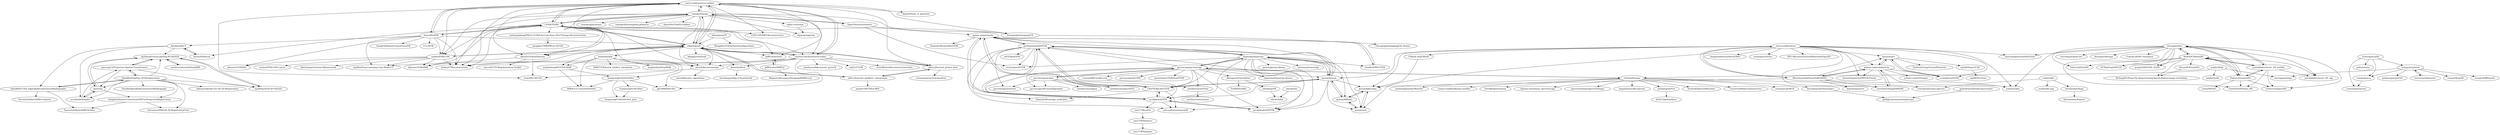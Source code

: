digraph G {
"astra-toolbox/astra-toolbox" -> "tomopy/tomopy"
"astra-toolbox/astra-toolbox" -> "CERN/TIGRE"
"astra-toolbox/astra-toolbox" -> "odlgroup/odl"
"astra-toolbox/astra-toolbox" -> "matteo-ronchetti/torch-radon"
"astra-toolbox/astra-toolbox" -> "ahendriksen/tomosipo"
"astra-toolbox/astra-toolbox" -> "SimonRit/RTK"
"astra-toolbox/astra-toolbox" -> "dkazanc/TomoPhantom"
"astra-toolbox/astra-toolbox" -> "adler-j/learned_primal_dual"
"astra-toolbox/astra-toolbox" -> "csyben/PYRO-NN"
"astra-toolbox/astra-toolbox" -> "JeffFessler/mirt"
"astra-toolbox/astra-toolbox" -> "leehoy/CTReconstruction"
"astra-toolbox/astra-toolbox" -> "dmpelt/foam_ct_phantom"
"astra-toolbox/astra-toolbox" -> "LAVI-USP/DBT-Reconstruction"
"astra-toolbox/astra-toolbox" -> "TomographicImaging/CIL"
"astra-toolbox/astra-toolbox" -> "cicwi/RECAST3D"
"albarji/proxTV" -> "odlgroup/odl"
"albarji/proxTV" -> "WanglifuCV/TotalVariationAlgorithms"
"odlgroup/odl" -> "adler-j/learned_primal_dual"
"odlgroup/odl" -> "astra-toolbox/astra-toolbox"
"odlgroup/odl" -> "csyben/PYRO-NN"
"odlgroup/odl" -> "adler-j/learned_gradient_tomography"
"odlgroup/odl" -> "matteo-ronchetti/torch-radon"
"odlgroup/odl" -> "CERN/TIGRE"
"odlgroup/odl" -> "dkazanc/TomoPhantom"
"odlgroup/odl" -> "JeffFessler/mirt"
"odlgroup/odl" -> "yanbozhang007/CNN-MAR"
"odlgroup/odl" -> "ahendriksen/tomosipo"
"odlgroup/odl" -> "jleuschn/dival"
"odlgroup/odl" -> "tomopy/tomopy"
"odlgroup/odl" -> "hkaggarwal/modl" ["e"=1]
"odlgroup/odl" -> "leehoy/CTReconstruction"
"odlgroup/odl" -> "liaohaofu/adn"
"liyues/PatRecon" -> "kylekma/X2CT"
"nghia-vo/sarepy" -> "algotom/algotom"
"radis/radis" -> "erwanp/awesome-spectra"
"radis/radis" -> "hitranonline/hapi"
"radis/radis" -> "suzil/radis-app"
"mathiasunberath/DeepDRR" -> "rg2/DeepFluoroLabeling-IPCAI2020"
"dkazanc/TomoPhantom" -> "dkazanc/ToMoBAR"
"dkazanc/TomoPhantom" -> "vais-ral/CCPi-Regularisation-Toolkit"
"dkazanc/TomoPhantom" -> "cicwi/RECAST3D"
"pycroscopy/atomai" -> "ziatdinovmax/pyroVED"
"pycroscopy/atomai" -> "ziatdinovmax/GPim"
"pycroscopy/atomai" -> "pycroscopy/stemtool"
"pycroscopy/atomai" -> "ziatdinovmax/gpax"
"pycroscopy/atomai" -> "pycroscopy/AICrystallographer"
"pycroscopy/atomai" -> "pycroscopy/pycroscopy"
"fabio86d/CUDA_DigitallyReconstructedRadiographs" -> "fabio86d/HipHop_2D3Dregistration"
"fabio86d/CUDA_DigitallyReconstructedRadiographs" -> "PayamZandiyeh/DRR-Studies"
"fabio86d/CUDA_DigitallyReconstructedRadiographs" -> "SeverineHabert/DRR-renderer"
"fabio86d/HipHop_2D3Dregistration" -> "fabio86d/CUDA_DigitallyReconstructedRadiographs"
"fabio86d/HipHop_2D3Dregistration" -> "rg2/DeepFluoroLabeling-IPCAI2020"
"fabio86d/HipHop_2D3Dregistration" -> "lekooooook/Opt-GO-3D-2D-Registration"
"fabio86d/HipHop_2D3Dregistration" -> "rg2/Regi2D3D-IPCAI2020"
"fabio86d/HipHop_2D3Dregistration" -> "gaocong13/Projective-Spatial-Transformers"
"fabio86d/HipHop_2D3Dregistration" -> "chiconasa3000/2D-3D-RegistrationTool"
"fabio86d/HipHop_2D3Dregistration" -> "InsightSoftwareConsortium/ITKTwoProjectionRegistration"
"fabio86d/HipHop_2D3Dregistration" -> "Hconk/DigitallyReconstructedRadiograph"
"fabio86d/HipHop_2D3Dregistration" -> "rg2/xreg"
"fabio86d/HipHop_2D3Dregistration" -> "arcadelab/deepdrr"
"kylekma/X2CT" -> "liyues/PatRecon"
"kylekma/X2CT" -> "fabio86d/CUDA_DigitallyReconstructedRadiographs"
"kylekma/X2CT" -> "arcadelab/deepdrr"
"kylekma/X2CT" -> "rg2/DeepFluoroLabeling-IPCAI2020"
"CERN/TIGRE" -> "astra-toolbox/astra-toolbox"
"CERN/TIGRE" -> "tomopy/tomopy"
"CERN/TIGRE" -> "odlgroup/odl"
"CERN/TIGRE" -> "SimonRit/RTK"
"CERN/TIGRE" -> "JeffFessler/mirt"
"CERN/TIGRE" -> "LAVI-USP/DBT-Reconstruction"
"CERN/TIGRE" -> "liyues/PatRecon"
"CERN/TIGRE" -> "matteo-ronchetti/torch-radon"
"CERN/TIGRE" -> "leehoy/CTReconstruction"
"CERN/TIGRE" -> "csyben/PYRO-NN"
"CERN/TIGRE" -> "dkazanc/TomoPhantom"
"CERN/TIGRE" -> "TomographicImaging/CIL"
"CERN/TIGRE" -> "dkazanc/ToMoBAR"
"CERN/TIGRE" -> "ahendriksen/tomosipo"
"CERN/TIGRE" -> "xuehangzheng/PWLS-ULTRA-for-Low-Dose-3D-CT-Image-Reconstruction"
"SimonRit/RTK" -> "astra-toolbox/astra-toolbox"
"SimonRit/RTK" -> "CERN/TIGRE"
"SimonRit/RTK" -> "ma0ho/Deep-Learning-Cone-Beam-CT"
"SimonRit/RTK" -> "csyben/PYRO-NN"
"SimonRit/RTK" -> "UCL/STIR" ["e"=1]
"SimonRit/RTK" -> "leehoy/CTReconstruction"
"SimonRit/RTK" -> "akmaier/CONRAD"
"SimonRit/RTK" -> "odlgroup/odl"
"SimonRit/RTK" -> "kylekma/X2CT"
"SimonRit/RTK" -> "InsightSoftwareConsortium/ITK" ["e"=1]
"MultiDIC/MultiDIC" -> "justinblaber/ncorr_2D_matlab"
"MultiDIC/MultiDIC" -> "dicengine/dice"
"MultiDIC/MultiDIC" -> "PolymerGuy/muDIC"
"MultiDIC/MultiDIC" -> "justinblaber/ncorr_2D_cpp"
"MultiDIC/MultiDIC" -> "SolavLab/DuoDIC"
"MultiDIC/MultiDIC" -> "DreamIP/StrainNet"
"MultiDIC/MultiDIC" -> "SUMatEng/ADIC2D"
"MultiDIC/MultiDIC" -> "RuYangNU/Deep-Dic-deep-learning-based-digital-image-correlation"
"MultiDIC/MultiDIC" -> "jyang526843/2D_ALDIC"
"wojdyr/fityk" -> "wojdyr/xylib"
"wojdyr/fityk" -> "mretegan/crispy"
"wojdyr/fityk" -> "charlesll/rampy"
"gaocong13/Projective-Spatial-Transformers" -> "rg2/DeepFluoroLabeling-IPCAI2020"
"gaocong13/Projective-Spatial-Transformers" -> "rg2/Regi2D3D-IPCAI2020"
"gaocong13/Projective-Spatial-Transformers" -> "fabio86d/HipHop_2D3Dregistration"
"gaocong13/Projective-Spatial-Transformers" -> "rg2/xreg"
"liaohaofu/adn" -> "yanbozhang007/CNN-MAR"
"liaohaofu/adn" -> "zjk1988/DAN-Net"
"liaohaofu/adn" -> "hongwang01/InDuDoNet"
"liaohaofu/adn" -> "NAIST-ICB/metal_artifact_simulation"
"liaohaofu/adn" -> "mughanibu/DeepMAR"
"liaohaofu/adn" -> "MIRACLE-Center/DuDoNet"
"DreamIP/StrainNet" -> "RuYangNU/Deep-Dic-deep-learning-based-digital-image-correlation"
"rquey/neper" -> "acmelab-ua/FEPX"
"rquey/neper" -> "ngrilli/Neper2CAE"
"rquey/neper" -> "TarletonGroup/CrystalPlasticity"
"rquey/neper" -> "prisms-center/plasticity"
"zmzhang/airPLS" -> "derb12/pybaselines"
"hyperspy/hyperspy" -> "pyxem/pyxem"
"hyperspy/hyperspy" -> "py4dstem/py4DSTEM"
"hyperspy/hyperspy" -> "LiberTEM/LiberTEM"
"hyperspy/hyperspy" -> "hyperspy/hyperspy-demos"
"hyperspy/hyperspy" -> "pycroscopy/pycroscopy"
"hyperspy/hyperspy" -> "prism-em/prismatic"
"hyperspy/hyperspy" -> "jacobjma/abTEM"
"hyperspy/hyperspy" -> "nion-software/nionswift"
"hyperspy/hyperspy" -> "ercius/openNCEM"
"hyperspy/hyperspy" -> "Ivanlh20/MULTEM"
"hyperspy/hyperspy" -> "pyxem/diffsims"
"hyperspy/hyperspy" -> "jacobjma/PyQSTEM"
"hyperspy/hyperspy" -> "pyxem/orix"
"hyperspy/hyperspy" -> "pyxem/pyxem-demos"
"hyperspy/hyperspy" -> "niermann/temscript"
"OpenChemistry/tomviz" -> "prism-em/prismatic"
"OpenChemistry/tomviz" -> "ercius/openNCEM"
"OpenChemistry/tomviz" -> "tomopy/tomopy"
"PolymerGuy/muDIC" -> "dicengine/dice"
"PolymerGuy/muDIC" -> "MultiDIC/MultiDIC"
"PolymerGuy/muDIC" -> "texm/PReDIC"
"PolymerGuy/muDIC" -> "ChrisEberl/Python_DIC"
"PolymerGuy/muDIC" -> "justinblaber/ncorr_2D_matlab"
"PolymerGuy/muDIC" -> "Geod-Geom/py2DIC"
"csyben/PYRO-NN" -> "csyben/PYRO-NN-Layers"
"csyben/PYRO-NN" -> "ma0ho/Deep-Learning-Cone-Beam-CT"
"csyben/PYRO-NN" -> "kbreininger/tutorial-dlframework"
"csyben/PYRO-NN" -> "leehoy/CTReconstruction"
"csyben/PYRO-NN" -> "odlgroup/odl"
"csyben/PYRO-NN" -> "dkazanc/ToMoBAR"
"csyben/PYRO-NN" -> "akmaier/CONRAD"
"adler-j/learned_primal_dual" -> "odlgroup/odl"
"adler-j/learned_primal_dual" -> "adler-j/learned_gradient_tomography"
"adler-j/learned_primal_dual" -> "cetmann/pytorch-primaldual"
"hongwang01/InDuDoNet" -> "zjk1988/DAN-Net"
"hongwang01/InDuDoNet" -> "hongwang01/ACDNet"
"hongwang01/InDuDoNet" -> "hongwang01/InDuDoNet_plus"
"hongwang01/InDuDoNet" -> "MIRACLE-Center/DuDoNet"
"dicengine/dice" -> "MultiDIC/MultiDIC"
"dicengine/dice" -> "PolymerGuy/muDIC"
"dicengine/dice" -> "justinblaber/ncorr_2D_matlab"
"dicengine/dice" -> "vincentjzy/OpenCorr"
"dicengine/dice" -> "justinblaber/ncorr_2D_cpp"
"dicengine/dice" -> "Geod-Geom/py2DIC"
"dicengine/dice" -> "SolavLab/DuoDIC"
"dicengine/dice" -> "ChrisEberl/Python_DIC"
"dicengine/dice" -> "dicengine/dicegui"
"dicengine/dice" -> "marcoalopez/GrainSizeTools"
"dicengine/dice" -> "stabix/stabix"
"dicengine/dice" -> "FranckLab/DIC-Simulator"
"dicengine/dice" -> "SUMatEng/ADIC2D"
"dicengine/dice" -> "jyang526843/2D_ALDIC"
"tomopy/tomopy" -> "astra-toolbox/astra-toolbox"
"tomopy/tomopy" -> "dkazanc/TomoPhantom"
"tomopy/tomopy" -> "CERN/TIGRE"
"tomopy/tomopy" -> "nghia-vo/sarepy"
"tomopy/tomopy" -> "TomographicImaging/CIL"
"tomopy/tomopy" -> "odlgroup/odl"
"tomopy/tomopy" -> "tomography/xlearn"
"tomopy/tomopy" -> "csyben/PYRO-NN"
"tomopy/tomopy" -> "ahendriksen/tomosipo"
"tomopy/tomopy" -> "tomopedia/tomopedia.github.io"
"tomopy/tomopy" -> "leehoy/CTReconstruction"
"tomopy/tomopy" -> "algotom/algotom"
"tomopy/tomopy" -> "dmici/NeuTomPy-toolbox"
"tomopy/tomopy" -> "OpenChemistry/tomviz"
"tomopy/tomopy" -> "matteo-ronchetti/torch-radon"
"pycroscopy/pycroscopy" -> "charlesll/rampy"
"pycroscopy/pycroscopy" -> "py4dstem/py4DSTEM"
"pycroscopy/pycroscopy" -> "pycroscopy/atomai"
"pycroscopy/pycroscopy" -> "pyxem/pyxem"
"pycroscopy/pycroscopy" -> "hyperspy/hyperspy"
"pycroscopy/pycroscopy" -> "jacobjma/abTEM"
"pycroscopy/pycroscopy" -> "pycroscopy/pyUSID"
"pycroscopy/pycroscopy" -> "pycroscopy/AICrystallographer"
"pycroscopy/pycroscopy" -> "LiberTEM/LiberTEM"
"pycroscopy/pycroscopy" -> "ziatdinovmax/GPim"
"pycroscopy/pycroscopy" -> "LaurentRDC/scikit-ued"
"pycroscopy/pycroscopy" -> "dkriegner/xrayutilities"
"pycroscopy/pycroscopy" -> "jacobjma/PyQSTEM"
"pycroscopy/pycroscopy" -> "quantitativeTEM/StatSTEM"
"pycroscopy/pycroscopy" -> "hyperspy/hyperspy-demos"
"eisenforschung/DAMASK" -> "prisms-center/plasticity"
"bruceravel/demeter" -> "xraypy/xraylarch"
"rg2/DeepFluoroLabeling-IPCAI2020" -> "rg2/Regi2D3D-IPCAI2020"
"rg2/DeepFluoroLabeling-IPCAI2020" -> "gaocong13/Projective-Spatial-Transformers"
"rg2/DeepFluoroLabeling-IPCAI2020" -> "mathiasunberath/DeepDRR"
"rg2/DeepFluoroLabeling-IPCAI2020" -> "rg2/xreg"
"rg2/Regi2D3D-IPCAI2020" -> "rg2/DeepFluoroLabeling-IPCAI2020"
"tschoonj/xraylib" -> "tschoonj/xmimsim"
"tschoonj/xraylib" -> "vasole/pymca"
"tschoonj/xraylib" -> "xraypy/xraylarch"
"tschoonj/xraylib" -> "golosio/xrmc"
"silx-kit/silx" -> "silx-kit/fabio"
"justinblaber/ncorr_2D_matlab" -> "MultiDIC/MultiDIC"
"justinblaber/ncorr_2D_matlab" -> "justinblaber/ncorr_2D_cpp"
"justinblaber/ncorr_2D_matlab" -> "ChrisEberl/Python_DIC"
"justinblaber/ncorr_2D_matlab" -> "PolymerGuy/muDIC"
"justinblaber/ncorr_2D_matlab" -> "Geod-Geom/py2DIC"
"justinblaber/ncorr_2D_matlab" -> "dicengine/dice"
"py4dstem/py4DSTEM" -> "LiberTEM/LiberTEM"
"py4dstem/py4DSTEM" -> "jacobjma/abTEM"
"py4dstem/py4DSTEM" -> "prism-em/prismatic"
"py4dstem/py4DSTEM" -> "pyxem/pyxem"
"py4dstem/py4DSTEM" -> "ercius/openNCEM"
"py4dstem/py4DSTEM" -> "abTEM/abTEM"
"py4dstem/py4DSTEM" -> "nion-software/nionswift"
"py4dstem/py4DSTEM" -> "hyperspy/hyperspy"
"py4dstem/py4DSTEM" -> "HamishGBrown/py_multislice"
"py4dstem/py4DSTEM" -> "jacobjma/PyQSTEM"
"py4dstem/py4DSTEM" -> "pycroscopy/stemtool"
"ngrilli/Neper2CAE" -> "ngrilli/PyCiGen"
"InsightSoftwareConsortium/ITKTwoProjectionRegistration" -> "chiconasa3000/2D-3D-RegistrationTool"
"InsightSoftwareConsortium/ITKTwoProjectionRegistration" -> "PayamZandiyeh/DRR-Studies"
"arcadelab/deepdrr" -> "rg2/xreg"
"arcadelab/deepdrr" -> "gaocong13/Projective-Spatial-Transformers"
"mtex-toolbox/mtex" -> "stabix/stabix"
"mtex-toolbox/mtex" -> "BlueQuartzSoftware/DREAM3D"
"mtex-toolbox/mtex" -> "prisms-center/plasticity"
"mtex-toolbox/mtex" -> "acmelab-ua/FEPX"
"mtex-toolbox/mtex" -> "pyxem/orix"
"mtex-toolbox/mtex" -> "rquey/neper"
"mtex-toolbox/mtex" -> "pyxem/kikuchipy"
"mtex-toolbox/mtex" -> "eisenforschung/DAMASK"
"mtex-toolbox/mtex" -> "benjaminbritton/AstroEBSD"
"mtex-toolbox/mtex" -> "usnistgov/texture"
"mtex-toolbox/mtex" -> "pyxem/pyxem"
"mtex-toolbox/mtex" -> "BYU-MicrostructureOfMaterials/OpenXY"
"mtex-toolbox/mtex" -> "marcoalopez/GrainSizeTools"
"mtex-toolbox/mtex" -> "EMsoft-org/EMsoft"
"mtex-toolbox/mtex" -> "DorianDepriester/MTEX2Gmsh"
"TomographicImaging/CIL" -> "TomographicImaging/CIL-Demos"
"pyxem/diffsims" -> "pyxem/orix"
"pyxem/diffsims" -> "pyxem/kikuchipy"
"pyxem/diffsims" -> "pyxem/pyxem"
"pyxem/kikuchipy" -> "pyxem/orix"
"pyxem/kikuchipy" -> "pyxem/diffsims"
"pyxem/orix" -> "pyxem/kikuchipy"
"pyxem/orix" -> "pyxem/diffsims"
"pyxem/pyxem" -> "pyxem/diffsims"
"pyxem/pyxem" -> "pyxem/orix"
"pyxem/pyxem" -> "py4dstem/py4DSTEM"
"pyxem/pyxem" -> "LiberTEM/LiberTEM"
"pyxem/pyxem" -> "pyxem/kikuchipy"
"pyxem/pyxem" -> "hyperspy/hyperspy"
"pyxem/pyxem" -> "prism-em/prismatic"
"pyxem/pyxem" -> "jacobjma/PyQSTEM"
"pyxem/pyxem" -> "jacobjma/abTEM"
"LiberTEM/LiberTEM" -> "py4dstem/py4DSTEM"
"LiberTEM/LiberTEM" -> "nion-software/nionswift"
"LiberTEM/LiberTEM" -> "prism-em/prismatic"
"LiberTEM/LiberTEM" -> "jacobjma/abTEM"
"LiberTEM/LiberTEM" -> "pyxem/pyxem"
"LiberTEM/LiberTEM" -> "HamishGBrown/py_multislice"
"vasole/pymca" -> "tschoonj/xmimsim"
"JeffFessler/mirt" -> "JeffFessler/MIRT.jl"
"qedsoftware/brukeropusreader" -> "philipp-baumann/simplerspec"
"LaurentRDC/scikit-ued" -> "jacobjma/abTEM"
"charlesll/rampy" -> "pycroscopy/pycroscopy"
"charlesll/rampy" -> "erwanp/awesome-spectra"
"charlesll/rampy" -> "raman-noodles/Raman-noodles"
"charlesll/rampy" -> "DerekKaknes/raman"
"charlesll/rampy" -> "btjones-me/raman_spectroscopy"
"charlesll/rampy" -> "spectrochempy/spectrochempy"
"charlesll/rampy" -> "hugadams/scikit-spectra"
"charlesll/rampy" -> "feranick/SpectralMachine"
"charlesll/rampy" -> "zmzhang/airPLS"
"charlesll/rampy" -> "Gscorreia89/pyChemometrics"
"charlesll/rampy" -> "bryanhanson/ChemoSpec"
"charlesll/rampy" -> "usnistgov/pyMCR"
"charlesll/rampy" -> "zmzhang/baselineWavelet"
"JeffFessler/MIRT.jl" -> "JeffFessler/mirt"
"JeffFessler/MIRT.jl" -> "MagneticResonanceImaging/MRIReco.jl" ["e"=1]
"matteo-ronchetti/torch-radon" -> "ahendriksen/tomosipo"
"matteo-ronchetti/torch-radon" -> "jonzhaocn/fbpconvnet_pytorch"
"matteo-ronchetti/torch-radon" -> "odlgroup/odl"
"matteo-ronchetti/torch-radon" -> "leehoy/CTReconstruction"
"matteo-ronchetti/torch-radon" -> "xwj01/CTLIB"
"matteo-ronchetti/torch-radon" -> "adler-j/learned_primal_dual"
"matteo-ronchetti/torch-radon" -> "ma0ho/Deep-Learning-Cone-Beam-CT"
"matteo-ronchetti/torch-radon" -> "jleuschn/dival"
"matteo-ronchetti/torch-radon" -> "astra-toolbox/astra-toolbox"
"matteo-ronchetti/torch-radon" -> "zjk1988/DAN-Net"
"matteo-ronchetti/torch-radon" -> "cicwi/WalnutReconstructionCodes"
"prism-em/prismatic" -> "Ivanlh20/MULTEM"
"prism-em/prismatic" -> "py4dstem/py4DSTEM"
"prism-em/prismatic" -> "HamishGBrown/MuSTEM"
"prism-em/prismatic" -> "LiberTEM/LiberTEM"
"prism-em/prismatic" -> "jacobjma/abTEM"
"ahendriksen/tomosipo" -> "ahendriksen/ts_algorithms"
"ahendriksen/tomosipo" -> "cicwi/RECAST3D"
"jacobjma/PyQSTEM" -> "jacobjma/abTEM"
"seto77/ReciPro" -> "seto77/PDIndexer"
"dkriegner/xrayutilities" -> "silx-kit/pyFAI"
"dkriegner/xrayutilities" -> "PyXRD/PyXRD"
"xraypy/xraylarch" -> "bruceravel/demeter"
"xraypy/xraylarch" -> "xraypy/XrayDB"
"xraypy/xraylarch" -> "xraypy/feff85exafs"
"xraypy/xraylarch" -> "gudasergey/pyFitIt"
"xraypy/xraylarch" -> "vasole/pymca"
"xraypy/xraylarch" -> "mretegan/crispy"
"rg2/xreg" -> "rg2/DeepFluoroLabeling-IPCAI2020"
"rg2/xreg" -> "arcadelab/deepdrr"
"rg2/xreg" -> "InsightSoftwareConsortium/ITKTwoProjectionRegistration"
"silx-kit/pyFAI" -> "silx-kit/fabio"
"BlueQuartzSoftware/DREAM3D" -> "prisms-center/plasticity"
"BlueQuartzSoftware/DREAM3D" -> "eisenforschung/DAMASK"
"BlueQuartzSoftware/DREAM3D" -> "mtex-toolbox/mtex"
"BlueQuartzSoftware/DREAM3D" -> "stabix/stabix"
"BlueQuartzSoftware/DREAM3D" -> "rquey/neper"
"BlueQuartzSoftware/DREAM3D" -> "heprom/pymicro"
"BlueQuartzSoftware/DREAM3D" -> "pyxem/kikuchipy"
"adler-j/learned_gradient_tomography" -> "adler-j/learned_primal_dual"
"adler-j/learned_gradient_tomography" -> "odlgroup/odl"
"adler-j/learned_gradient_tomography" -> "maybe198376/LEARN"
"yanbozhang007/CNN-MAR" -> "hongwang01/InDuDoNet"
"yanbozhang007/CNN-MAR" -> "MIRACLE-Center/DuDoNet"
"prisms-center/plasticity" -> "prisms-center/Fatigue"
"prisms-center/plasticity" -> "acmelab-ua/FEPX"
"prisms-center/plasticity" -> "eisenforschung/DAMASK"
"prisms-center/plasticity" -> "stabix/stabix"
"prisms-center/plasticity" -> "BlueQuartzSoftware/DREAM3D"
"prisms-center/plasticity" -> "DorianDepriester/MTEX2Gmsh"
"prisms-center/plasticity" -> "rquey/neper"
"Ivanlh20/MULTEM" -> "prism-em/prismatic"
"jleuschn/dival" -> "oterobaguer/dip-ct-benchmark"
"jacobjma/abTEM" -> "jacobjma/PyQSTEM"
"jacobjma/abTEM" -> "py4dstem/py4DSTEM"
"jacobjma/abTEM" -> "nion-software/nionswift"
"jacobjma/abTEM" -> "prism-em/prismatic"
"jacobjma/abTEM" -> "LiberTEM/LiberTEM"
"jacobjma/abTEM" -> "seto77/ReciPro"
"EMsoft-org/EMsoft" -> "pyxem/kikuchipy"
"ziatdinovmax/GPim" -> "ziatdinovmax/atomai"
"acmelab-ua/FEPX" -> "rquey/neper"
"hitranonline/hapi" -> "hitranonline/hapiest"
"xuehangzheng/PWLS-ULTRA-for-Low-Dose-3D-CT-Image-Reconstruction" -> "pengbao7598/PWLS-CSCGR"
"bryanhanson/ChemoSpec" -> "philipp-baumann/simplerspec"
"seto77/PDIndexer" -> "seto77/IPAnalyzer"
"hongwang01/ACDNet" -> "hongwang01/InDuDoNet_plus"
"astra-toolbox/astra-toolbox" ["l"="27.547,36.061"]
"tomopy/tomopy" ["l"="27.564,36.091"]
"CERN/TIGRE" ["l"="27.563,36.068"]
"odlgroup/odl" ["l"="27.551,36.043"]
"matteo-ronchetti/torch-radon" ["l"="27.535,36.047"]
"ahendriksen/tomosipo" ["l"="27.533,36.069"]
"SimonRit/RTK" ["l"="27.585,36.044"]
"dkazanc/TomoPhantom" ["l"="27.548,36.081"]
"adler-j/learned_primal_dual" ["l"="27.528,36.034"]
"csyben/PYRO-NN" ["l"="27.584,36.06"]
"JeffFessler/mirt" ["l"="27.512,36.064"]
"leehoy/CTReconstruction" ["l"="27.567,36.055"]
"dmpelt/foam_ct_phantom" ["l"="27.514,36.051"]
"LAVI-USP/DBT-Reconstruction" ["l"="27.533,36.083"]
"TomographicImaging/CIL" ["l"="27.545,36.094"]
"cicwi/RECAST3D" ["l"="27.524,36.077"]
"albarji/proxTV" ["l"="27.501,35.996"]
"WanglifuCV/TotalVariationAlgorithms" ["l"="27.48,35.979"]
"adler-j/learned_gradient_tomography" ["l"="27.52,36.023"]
"yanbozhang007/CNN-MAR" ["l"="27.567,36.004"]
"jleuschn/dival" ["l"="27.539,36.019"]
"hkaggarwal/modl" ["l"="28.316,36.062"]
"liaohaofu/adn" ["l"="27.551,35.993"]
"liyues/PatRecon" ["l"="27.62,36.029"]
"kylekma/X2CT" ["l"="27.647,36.01"]
"nghia-vo/sarepy" ["l"="27.567,36.121"]
"algotom/algotom" ["l"="27.557,36.113"]
"radis/radis" ["l"="27.754,36.413"]
"erwanp/awesome-spectra" ["l"="27.73,36.382"]
"hitranonline/hapi" ["l"="27.773,36.435"]
"suzil/radis-app" ["l"="27.749,36.428"]
"mathiasunberath/DeepDRR" ["l"="27.715,36.01"]
"rg2/DeepFluoroLabeling-IPCAI2020" ["l"="27.696,35.997"]
"dkazanc/ToMoBAR" ["l"="27.581,36.078"]
"vais-ral/CCPi-Regularisation-Toolkit" ["l"="27.528,36.106"]
"pycroscopy/atomai" ["l"="27.622,36.328"]
"ziatdinovmax/pyroVED" ["l"="27.63,36.349"]
"ziatdinovmax/GPim" ["l"="27.609,36.339"]
"pycroscopy/stemtool" ["l"="27.591,36.312"]
"ziatdinovmax/gpax" ["l"="27.646,36.341"]
"pycroscopy/AICrystallographer" ["l"="27.634,36.315"]
"pycroscopy/pycroscopy" ["l"="27.607,36.31"]
"fabio86d/CUDA_DigitallyReconstructedRadiographs" ["l"="27.671,35.975"]
"fabio86d/HipHop_2D3Dregistration" ["l"="27.702,35.971"]
"PayamZandiyeh/DRR-Studies" ["l"="27.674,35.954"]
"SeverineHabert/DRR-renderer" ["l"="27.656,35.96"]
"lekooooook/Opt-GO-3D-2D-Registration" ["l"="27.726,35.956"]
"rg2/Regi2D3D-IPCAI2020" ["l"="27.718,35.991"]
"gaocong13/Projective-Spatial-Transformers" ["l"="27.704,35.986"]
"chiconasa3000/2D-3D-RegistrationTool" ["l"="27.708,35.95"]
"InsightSoftwareConsortium/ITKTwoProjectionRegistration" ["l"="27.692,35.957"]
"Hconk/DigitallyReconstructedRadiograph" ["l"="27.726,35.969"]
"rg2/xreg" ["l"="27.69,35.981"]
"arcadelab/deepdrr" ["l"="27.678,35.992"]
"xuehangzheng/PWLS-ULTRA-for-Low-Dose-3D-CT-Image-Reconstruction" ["l"="27.512,36.095"]
"ma0ho/Deep-Learning-Cone-Beam-CT" ["l"="27.569,36.035"]
"UCL/STIR" ["l"="27.808,37.051"]
"akmaier/CONRAD" ["l"="27.611,36.047"]
"InsightSoftwareConsortium/ITK" ["l"="28.385,36.435"]
"MultiDIC/MultiDIC" ["l"="27.325,36.383"]
"justinblaber/ncorr_2D_matlab" ["l"="27.345,36.384"]
"dicengine/dice" ["l"="27.354,36.369"]
"PolymerGuy/muDIC" ["l"="27.347,36.396"]
"justinblaber/ncorr_2D_cpp" ["l"="27.33,36.395"]
"SolavLab/DuoDIC" ["l"="27.333,36.368"]
"DreamIP/StrainNet" ["l"="27.298,36.398"]
"SUMatEng/ADIC2D" ["l"="27.316,36.369"]
"RuYangNU/Deep-Dic-deep-learning-based-digital-image-correlation" ["l"="27.295,36.384"]
"jyang526843/2D_ALDIC" ["l"="27.325,36.36"]
"wojdyr/fityk" ["l"="27.779,36.348"]
"wojdyr/xylib" ["l"="27.805,36.344"]
"mretegan/crispy" ["l"="27.834,36.358"]
"charlesll/rampy" ["l"="27.698,36.34"]
"zjk1988/DAN-Net" ["l"="27.553,36.01"]
"hongwang01/InDuDoNet" ["l"="27.573,35.985"]
"NAIST-ICB/metal_artifact_simulation" ["l"="27.548,35.967"]
"mughanibu/DeepMAR" ["l"="27.536,35.976"]
"MIRACLE-Center/DuDoNet" ["l"="27.561,35.981"]
"rquey/neper" ["l"="27.418,36.29"]
"acmelab-ua/FEPX" ["l"="27.436,36.289"]
"ngrilli/Neper2CAE" ["l"="27.401,36.266"]
"TarletonGroup/CrystalPlasticity" ["l"="27.39,36.28"]
"prisms-center/plasticity" ["l"="27.421,36.306"]
"zmzhang/airPLS" ["l"="27.735,36.314"]
"derb12/pybaselines" ["l"="27.757,36.3"]
"hyperspy/hyperspy" ["l"="27.571,36.277"]
"pyxem/pyxem" ["l"="27.54,36.292"]
"py4dstem/py4DSTEM" ["l"="27.568,36.29"]
"LiberTEM/LiberTEM" ["l"="27.555,36.286"]
"hyperspy/hyperspy-demos" ["l"="27.604,36.284"]
"prism-em/prismatic" ["l"="27.556,36.265"]
"jacobjma/abTEM" ["l"="27.567,36.302"]
"nion-software/nionswift" ["l"="27.553,36.3"]
"ercius/openNCEM" ["l"="27.568,36.237"]
"Ivanlh20/MULTEM" ["l"="27.565,36.253"]
"pyxem/diffsims" ["l"="27.521,36.288"]
"jacobjma/PyQSTEM" ["l"="27.583,36.296"]
"pyxem/orix" ["l"="27.512,36.296"]
"pyxem/pyxem-demos" ["l"="27.597,36.265"]
"niermann/temscript" ["l"="27.589,36.253"]
"OpenChemistry/tomviz" ["l"="27.563,36.172"]
"texm/PReDIC" ["l"="27.345,36.415"]
"ChrisEberl/Python_DIC" ["l"="27.366,36.384"]
"Geod-Geom/py2DIC" ["l"="27.363,36.393"]
"csyben/PYRO-NN-Layers" ["l"="27.611,36.073"]
"kbreininger/tutorial-dlframework" ["l"="27.623,36.063"]
"cetmann/pytorch-primaldual" ["l"="27.502,36.021"]
"hongwang01/ACDNet" ["l"="27.589,35.968"]
"hongwang01/InDuDoNet_plus" ["l"="27.575,35.966"]
"vincentjzy/OpenCorr" ["l"="27.335,36.344"]
"dicengine/dicegui" ["l"="27.375,36.369"]
"marcoalopez/GrainSizeTools" ["l"="27.403,36.348"]
"stabix/stabix" ["l"="27.411,36.332"]
"FranckLab/DIC-Simulator" ["l"="27.359,36.35"]
"tomography/xlearn" ["l"="27.596,36.111"]
"tomopedia/tomopedia.github.io" ["l"="27.592,36.097"]
"dmici/NeuTomPy-toolbox" ["l"="27.579,36.111"]
"pycroscopy/pyUSID" ["l"="27.627,36.292"]
"LaurentRDC/scikit-ued" ["l"="27.583,36.326"]
"dkriegner/xrayutilities" ["l"="27.593,36.367"]
"quantitativeTEM/StatSTEM" ["l"="27.639,36.302"]
"eisenforschung/DAMASK" ["l"="27.44,36.3"]
"bruceravel/demeter" ["l"="27.88,36.382"]
"xraypy/xraylarch" ["l"="27.886,36.365"]
"tschoonj/xraylib" ["l"="27.924,36.371"]
"tschoonj/xmimsim" ["l"="27.929,36.388"]
"vasole/pymca" ["l"="27.909,36.382"]
"golosio/xrmc" ["l"="27.947,36.368"]
"silx-kit/silx" ["l"="27.587,36.454"]
"silx-kit/fabio" ["l"="27.589,36.431"]
"abTEM/abTEM" ["l"="27.555,36.318"]
"HamishGBrown/py_multislice" ["l"="27.544,36.305"]
"ngrilli/PyCiGen" ["l"="27.387,36.253"]
"mtex-toolbox/mtex" ["l"="27.457,36.312"]
"BlueQuartzSoftware/DREAM3D" ["l"="27.436,36.313"]
"pyxem/kikuchipy" ["l"="27.493,36.3"]
"benjaminbritton/AstroEBSD" ["l"="27.464,36.291"]
"usnistgov/texture" ["l"="27.452,36.336"]
"BYU-MicrostructureOfMaterials/OpenXY" ["l"="27.47,36.335"]
"EMsoft-org/EMsoft" ["l"="27.482,36.316"]
"DorianDepriester/MTEX2Gmsh" ["l"="27.436,36.326"]
"TomographicImaging/CIL-Demos" ["l"="27.54,36.114"]
"JeffFessler/MIRT.jl" ["l"="27.481,36.068"]
"qedsoftware/brukeropusreader" ["l"="27.695,36.421"]
"philipp-baumann/simplerspec" ["l"="27.695,36.401"]
"raman-noodles/Raman-noodles" ["l"="27.714,36.327"]
"DerekKaknes/raman" ["l"="27.676,36.348"]
"btjones-me/raman_spectroscopy" ["l"="27.716,36.346"]
"spectrochempy/spectrochempy" ["l"="27.704,36.313"]
"hugadams/scikit-spectra" ["l"="27.731,36.356"]
"feranick/SpectralMachine" ["l"="27.686,36.321"]
"Gscorreia89/pyChemometrics" ["l"="27.688,36.359"]
"bryanhanson/ChemoSpec" ["l"="27.696,36.376"]
"usnistgov/pyMCR" ["l"="27.73,36.335"]
"zmzhang/baselineWavelet" ["l"="27.706,36.358"]
"MagneticResonanceImaging/MRIReco.jl" ["l"="28.451,36.066"]
"jonzhaocn/fbpconvnet_pytorch" ["l"="27.509,36.041"]
"xwj01/CTLIB" ["l"="27.498,36.034"]
"cicwi/WalnutReconstructionCodes" ["l"="27.494,36.047"]
"HamishGBrown/MuSTEM" ["l"="27.536,36.246"]
"ahendriksen/ts_algorithms" ["l"="27.506,36.078"]
"seto77/ReciPro" ["l"="27.548,36.336"]
"seto77/PDIndexer" ["l"="27.537,36.356"]
"silx-kit/pyFAI" ["l"="27.592,36.403"]
"PyXRD/PyXRD" ["l"="27.583,36.384"]
"xraypy/XrayDB" ["l"="27.874,36.349"]
"xraypy/feff85exafs" ["l"="27.905,36.358"]
"gudasergey/pyFitIt" ["l"="27.897,36.346"]
"heprom/pymicro" ["l"="27.402,36.317"]
"maybe198376/LEARN" ["l"="27.488,36.015"]
"prisms-center/Fatigue" ["l"="27.391,36.302"]
"oterobaguer/dip-ct-benchmark" ["l"="27.527,35.996"]
"ziatdinovmax/atomai" ["l"="27.613,36.359"]
"hitranonline/hapiest" ["l"="27.783,36.451"]
"pengbao7598/PWLS-CSCGR" ["l"="27.486,36.108"]
"seto77/IPAnalyzer" ["l"="27.529,36.37"]
}